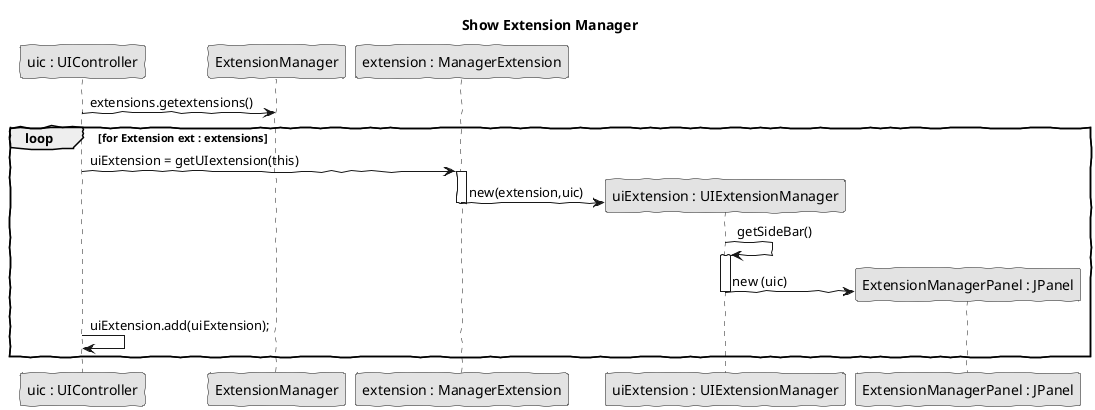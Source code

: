 @startuml core01_01_showSideBar.png
skinparam handwritten true
skinparam monochrome true
skinparam packageStyle rect
skinparam defaultFontName FG Virgil
skinparam shadowing false

    title Show Extension Manager
    participant "uic : UIController" as UIC
    participant ExtensionManager as ExtM
    participant "extension : ManagerExtension" as EW
    participant "uiExtension : UIExtensionManager" as UIExt
    participant "ExtensionManagerPanel : JPanel" as cp

    UIC->ExtM:extensions.getextensions()
    loop for Extension ext : extensions
    UIC->EW : uiExtension = getUIextension(this)
    activate EW
    create UIExt
    EW->UIExt:new(extension,uic)
    deactivate EW
    UIExt->UIExt:getSideBar()
    activate UIExt
    create cp
    UIExt -> cp :  new (uic)
    deactivate UIExt 
    UIC->UIC : uiExtension.add(uiExtension);
    end
@enduml
